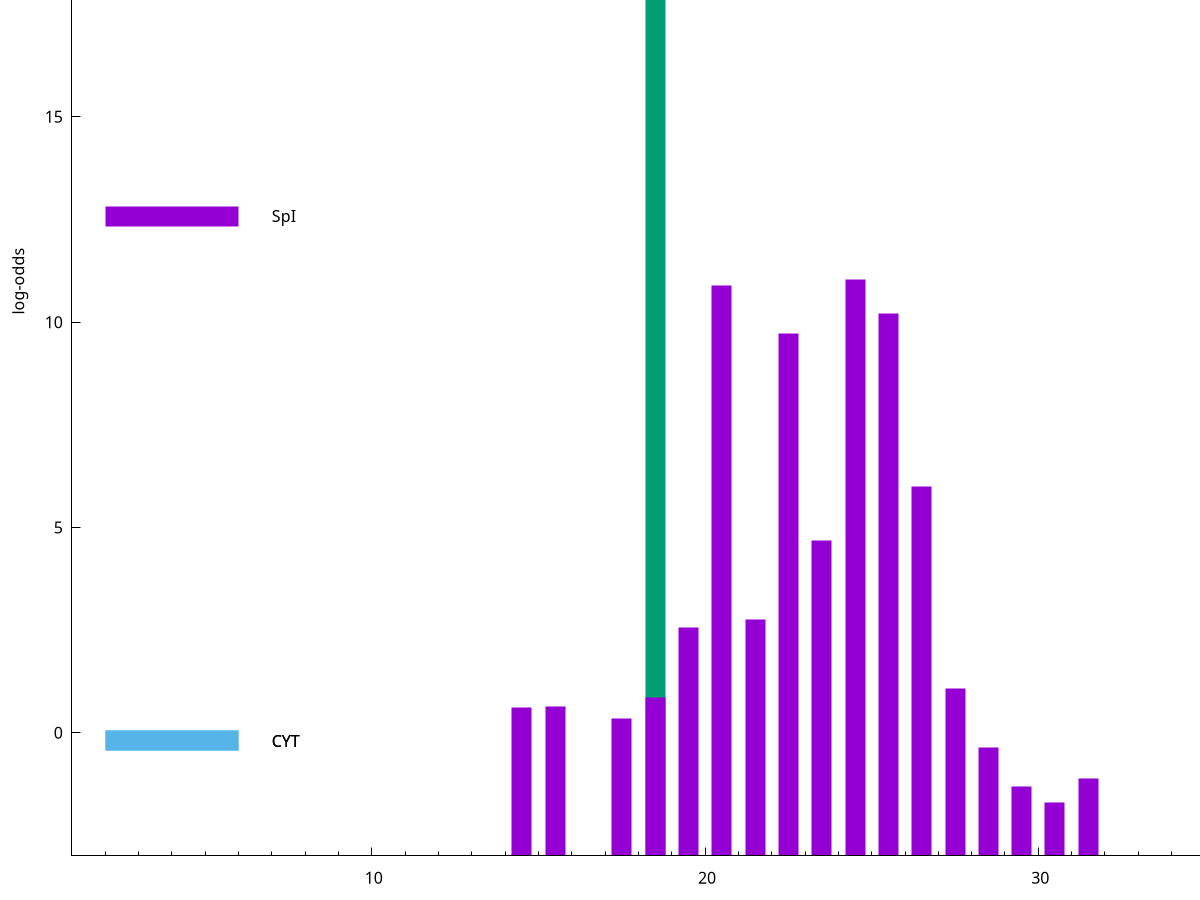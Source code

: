 set title "LipoP predictions for SRR3987123.gff"
set size 2., 1.4
set xrange [1:70] 
set mxtics 10
set yrange [-3:25]
set y2range [0:28]
set ylabel "log-odds"
set term postscript eps color solid "Helvetica" 30
set output "SRR3987123.gff12.eps"
set arrow from 2,21.2652 to 6,21.2652 nohead lt 2 lw 20
set label "SpII" at 7,21.2652
set arrow from 2,12.5836 to 6,12.5836 nohead lt 1 lw 20
set label "SpI" at 7,12.5836
set arrow from 2,-0.200913 to 6,-0.200913 nohead lt 3 lw 20
set label "CYT" at 7,-0.200913
set arrow from 2,-0.200913 to 6,-0.200913 nohead lt 3 lw 20
set label "CYT" at 7,-0.200913
set arrow from 2,21.2652 to 6,21.2652 nohead lt 2 lw 20
set label "SpII" at 7,21.2652
# NOTE: The scores below are the log-odds scores with the threshold
# NOTE: subtracted (a hack to make gnuplot make the histogram all
# NOTE: look nice).
plot "-" axes x1y2 title "" with impulses lt 2 lw 20, "-" axes x1y2 title "" with impulses lt 1 lw 20
18.500000 24.265200
e
24.500000 14.040600
20.500000 13.884100
25.500000 13.214700
22.500000 12.715400
26.500000 9.007090
23.500000 7.689210
21.500000 5.757630
19.500000 5.570030
27.500000 4.082860
18.500000 3.855566
15.500000 3.642819
14.500000 3.616911
17.500000 3.334710
28.500000 2.640125
31.500000 1.891700
29.500000 1.702910
30.500000 1.312080
e
exit
